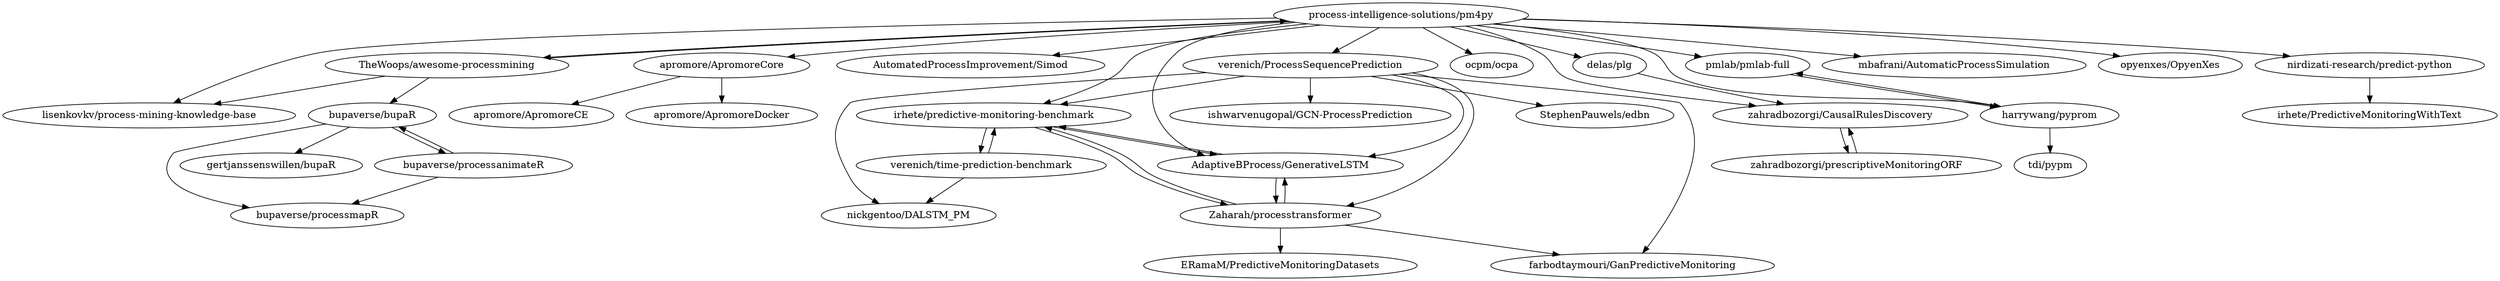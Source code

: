 digraph G {
"process-intelligence-solutions/pm4py" -> "TheWoops/awesome-processmining"
"process-intelligence-solutions/pm4py" -> "apromore/ApromoreCore"
"process-intelligence-solutions/pm4py" -> "AutomatedProcessImprovement/Simod"
"process-intelligence-solutions/pm4py" -> "verenich/ProcessSequencePrediction"
"process-intelligence-solutions/pm4py" -> "ocpm/ocpa"
"process-intelligence-solutions/pm4py" -> "irhete/predictive-monitoring-benchmark"
"process-intelligence-solutions/pm4py" -> "delas/plg"
"process-intelligence-solutions/pm4py" -> "pmlab/pmlab-full"
"process-intelligence-solutions/pm4py" -> "harrywang/pyprom"
"process-intelligence-solutions/pm4py" -> "mbafrani/AutomaticProcessSimulation"
"process-intelligence-solutions/pm4py" -> "opyenxes/OpyenXes"
"process-intelligence-solutions/pm4py" -> "zahradbozorgi/CausalRulesDiscovery"
"process-intelligence-solutions/pm4py" -> "AdaptiveBProcess/GenerativeLSTM"
"process-intelligence-solutions/pm4py" -> "nirdizati-research/predict-python"
"process-intelligence-solutions/pm4py" -> "lisenkovkv/process-mining-knowledge-base"
"bupaverse/processanimateR" -> "bupaverse/processmapR"
"bupaverse/processanimateR" -> "bupaverse/bupaR"
"bupaverse/bupaR" -> "gertjanssenswillen/bupaR"
"bupaverse/bupaR" -> "bupaverse/processmapR"
"bupaverse/bupaR" -> "bupaverse/processanimateR"
"AdaptiveBProcess/GenerativeLSTM" -> "Zaharah/processtransformer"
"AdaptiveBProcess/GenerativeLSTM" -> "irhete/predictive-monitoring-benchmark"
"nirdizati-research/predict-python" -> "irhete/PredictiveMonitoringWithText"
"verenich/time-prediction-benchmark" -> "nickgentoo/DALSTM_PM"
"verenich/time-prediction-benchmark" -> "irhete/predictive-monitoring-benchmark"
"zahradbozorgi/CausalRulesDiscovery" -> "zahradbozorgi/prescriptiveMonitoringORF"
"TheWoops/awesome-processmining" -> "lisenkovkv/process-mining-knowledge-base"
"TheWoops/awesome-processmining" -> "process-intelligence-solutions/pm4py"
"TheWoops/awesome-processmining" -> "bupaverse/bupaR"
"delas/plg" -> "zahradbozorgi/CausalRulesDiscovery"
"Zaharah/processtransformer" -> "AdaptiveBProcess/GenerativeLSTM"
"Zaharah/processtransformer" -> "ERamaM/PredictiveMonitoringDatasets"
"Zaharah/processtransformer" -> "irhete/predictive-monitoring-benchmark"
"Zaharah/processtransformer" -> "farbodtaymouri/GanPredictiveMonitoring"
"apromore/ApromoreCore" -> "apromore/ApromoreCE"
"apromore/ApromoreCore" -> "apromore/ApromoreDocker"
"pmlab/pmlab-full" -> "harrywang/pyprom"
"zahradbozorgi/prescriptiveMonitoringORF" -> "zahradbozorgi/CausalRulesDiscovery"
"verenich/ProcessSequencePrediction" -> "AdaptiveBProcess/GenerativeLSTM"
"verenich/ProcessSequencePrediction" -> "irhete/predictive-monitoring-benchmark"
"verenich/ProcessSequencePrediction" -> "Zaharah/processtransformer"
"verenich/ProcessSequencePrediction" -> "nickgentoo/DALSTM_PM"
"verenich/ProcessSequencePrediction" -> "farbodtaymouri/GanPredictiveMonitoring"
"verenich/ProcessSequencePrediction" -> "StephenPauwels/edbn"
"verenich/ProcessSequencePrediction" -> "ishwarvenugopal/GCN-ProcessPrediction"
"irhete/predictive-monitoring-benchmark" -> "AdaptiveBProcess/GenerativeLSTM"
"irhete/predictive-monitoring-benchmark" -> "verenich/time-prediction-benchmark"
"irhete/predictive-monitoring-benchmark" -> "Zaharah/processtransformer"
"harrywang/pyprom" -> "pmlab/pmlab-full"
"harrywang/pyprom" -> "tdi/pypm"
"process-intelligence-solutions/pm4py" ["l"="3.765,46.085"]
"TheWoops/awesome-processmining" ["l"="3.792,46.109"]
"apromore/ApromoreCore" ["l"="3.82,46.07"]
"AutomatedProcessImprovement/Simod" ["l"="3.783,46.065"]
"verenich/ProcessSequencePrediction" ["l"="3.735,46.053"]
"ocpm/ocpa" ["l"="3.793,46.079"]
"irhete/predictive-monitoring-benchmark" ["l"="3.762,46.055"]
"delas/plg" ["l"="3.751,46.105"]
"pmlab/pmlab-full" ["l"="3.736,46.094"]
"harrywang/pyprom" ["l"="3.725,46.104"]
"mbafrani/AutomaticProcessSimulation" ["l"="3.741,46.076"]
"opyenxes/OpyenXes" ["l"="3.772,46.103"]
"zahradbozorgi/CausalRulesDiscovery" ["l"="3.759,46.114"]
"AdaptiveBProcess/GenerativeLSTM" ["l"="3.751,46.061"]
"nirdizati-research/predict-python" ["l"="3.725,46.082"]
"lisenkovkv/process-mining-knowledge-base" ["l"="3.795,46.095"]
"bupaverse/processanimateR" ["l"="3.823,46.149"]
"bupaverse/processmapR" ["l"="3.806,46.147"]
"bupaverse/bupaR" ["l"="3.816,46.134"]
"gertjanssenswillen/bupaR" ["l"="3.841,46.135"]
"Zaharah/processtransformer" ["l"="3.751,46.045"]
"irhete/PredictiveMonitoringWithText" ["l"="3.701,46.083"]
"verenich/time-prediction-benchmark" ["l"="3.769,46.041"]
"nickgentoo/DALSTM_PM" ["l"="3.748,46.036"]
"zahradbozorgi/prescriptiveMonitoringORF" ["l"="3.753,46.127"]
"ERamaM/PredictiveMonitoringDatasets" ["l"="3.756,46.026"]
"farbodtaymouri/GanPredictiveMonitoring" ["l"="3.732,46.036"]
"apromore/ApromoreCE" ["l"="3.84,46.056"]
"apromore/ApromoreDocker" ["l"="3.847,46.073"]
"StephenPauwels/edbn" ["l"="3.707,46.052"]
"ishwarvenugopal/GCN-ProcessPrediction" ["l"="3.715,46.041"]
"tdi/pypm" ["l"="3.705,46.114"]
}